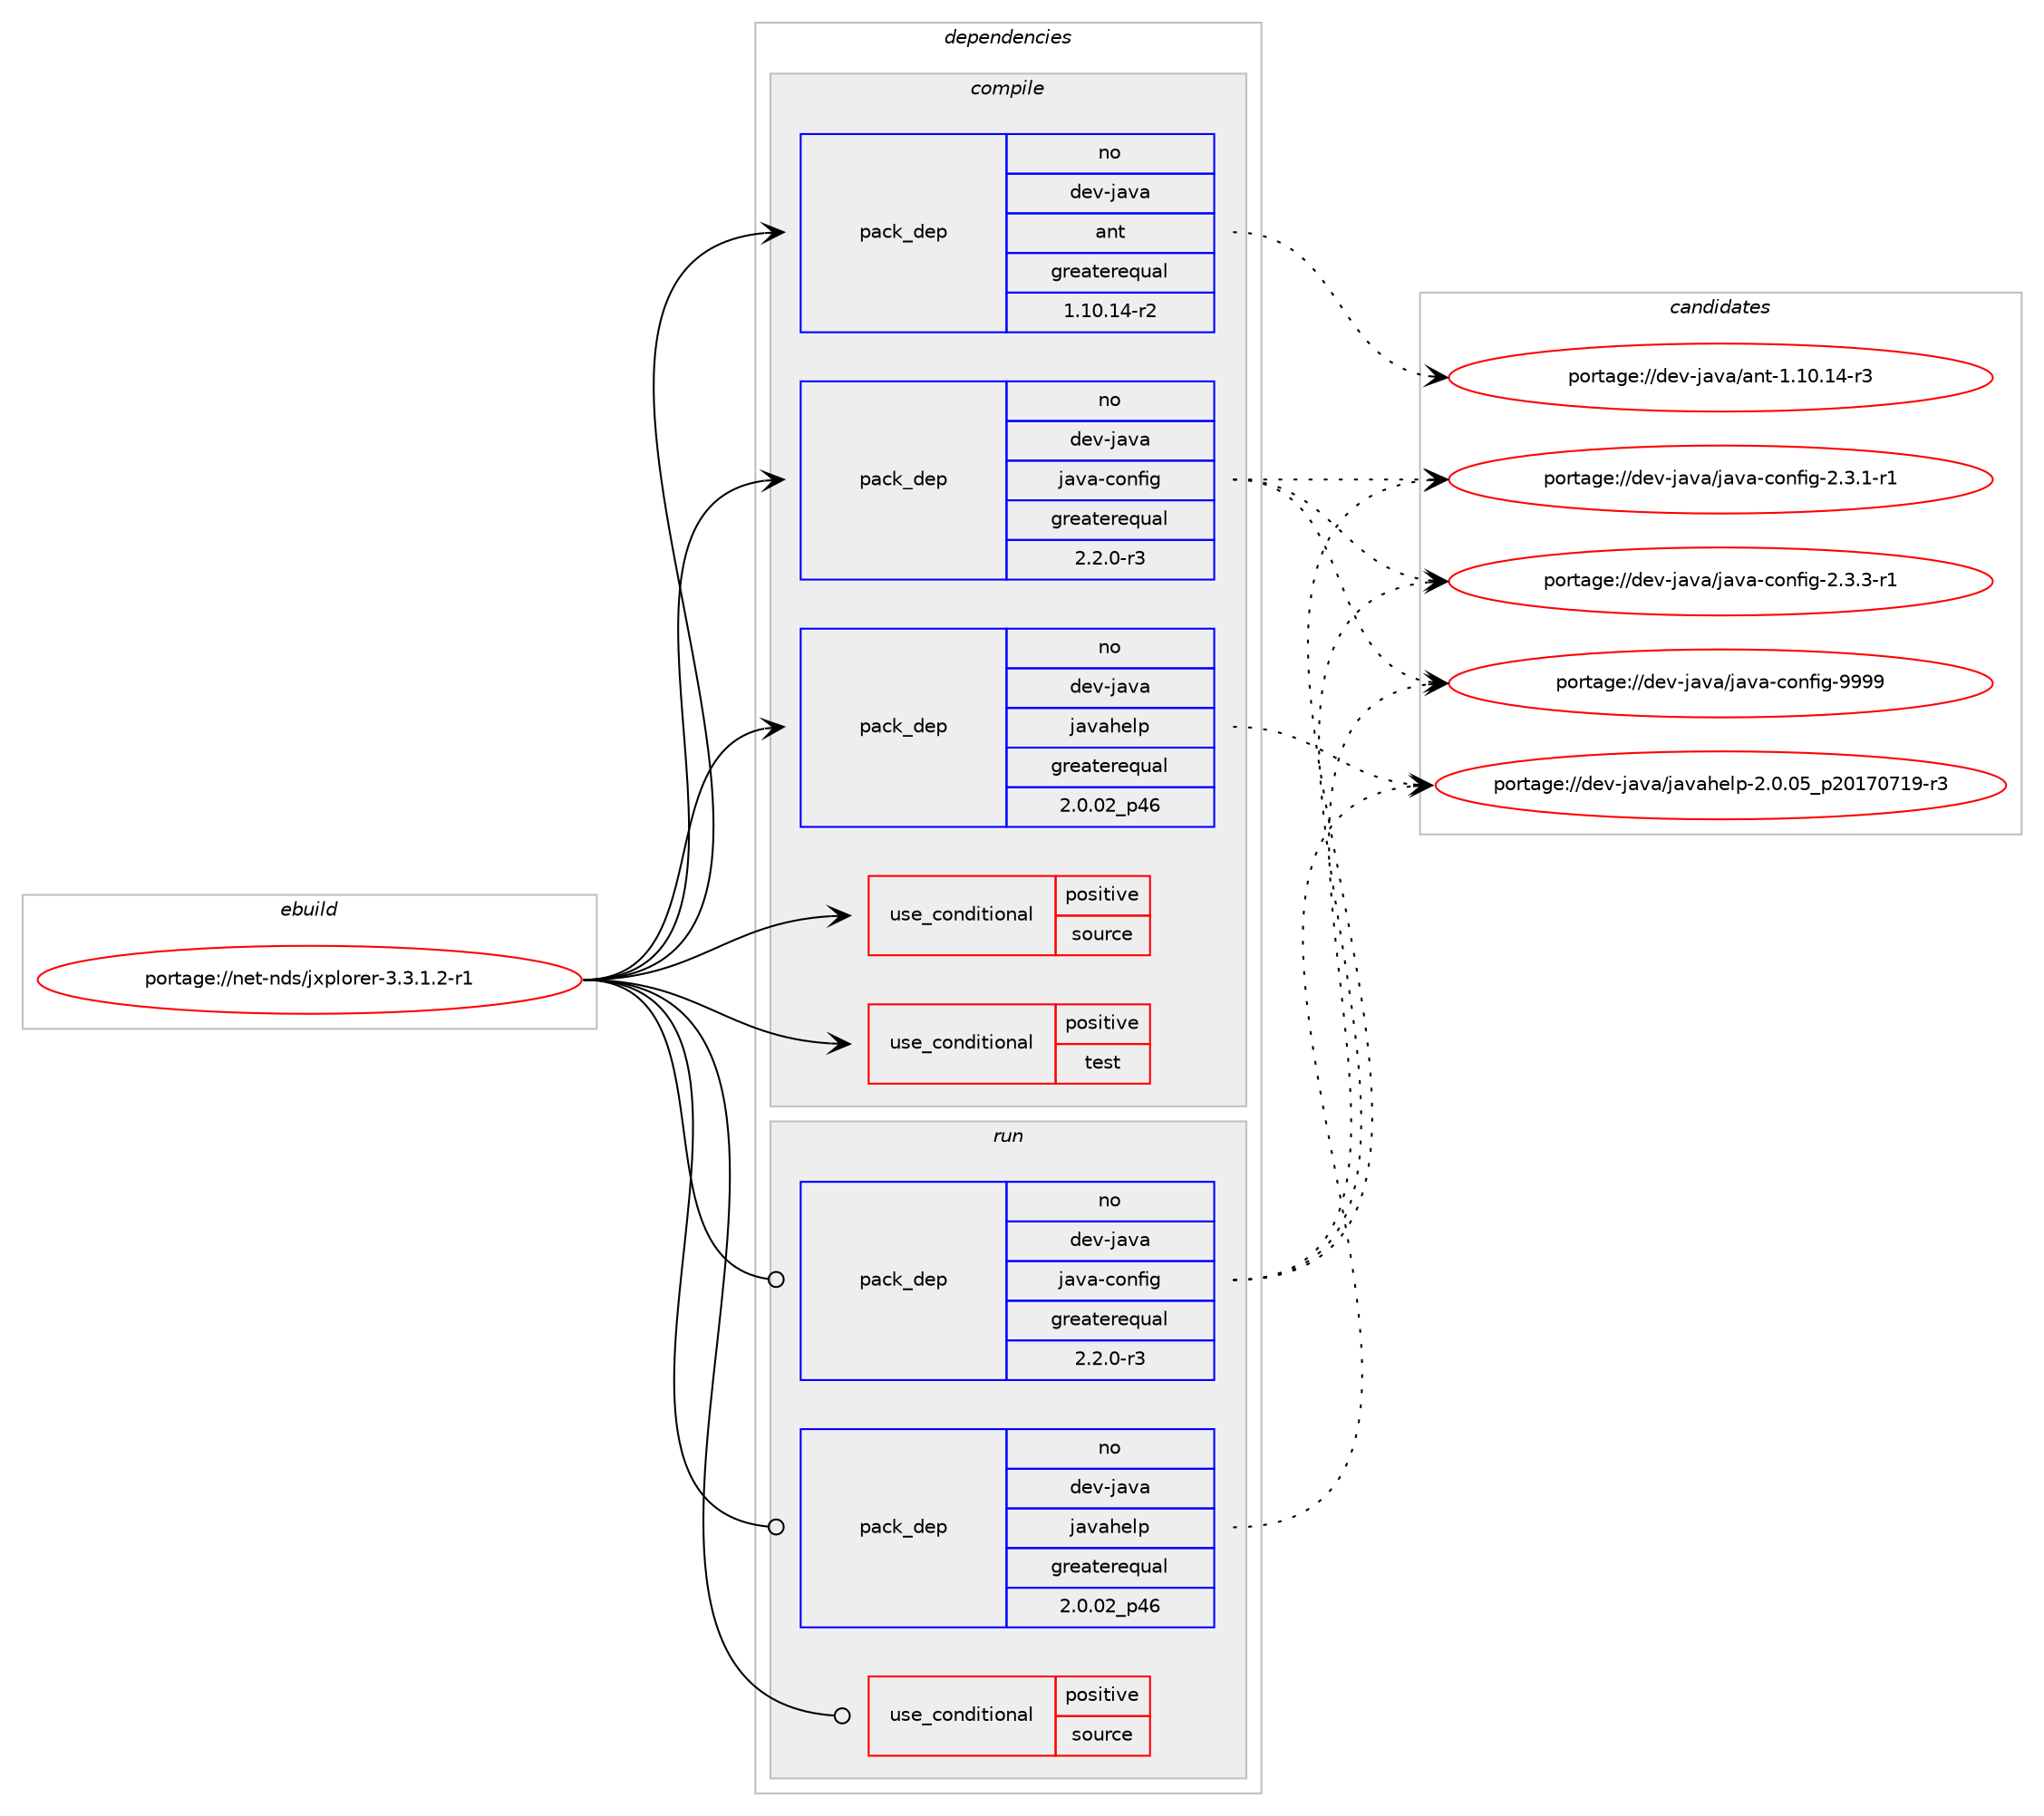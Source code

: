 digraph prolog {

# *************
# Graph options
# *************

newrank=true;
concentrate=true;
compound=true;
graph [rankdir=LR,fontname=Helvetica,fontsize=10,ranksep=1.5];#, ranksep=2.5, nodesep=0.2];
edge  [arrowhead=vee];
node  [fontname=Helvetica,fontsize=10];

# **********
# The ebuild
# **********

subgraph cluster_leftcol {
color=gray;
rank=same;
label=<<i>ebuild</i>>;
id [label="portage://net-nds/jxplorer-3.3.1.2-r1", color=red, width=4, href="../net-nds/jxplorer-3.3.1.2-r1.svg"];
}

# ****************
# The dependencies
# ****************

subgraph cluster_midcol {
color=gray;
label=<<i>dependencies</i>>;
subgraph cluster_compile {
fillcolor="#eeeeee";
style=filled;
label=<<i>compile</i>>;
subgraph cond650 {
dependency827 [label=<<TABLE BORDER="0" CELLBORDER="1" CELLSPACING="0" CELLPADDING="4"><TR><TD ROWSPAN="3" CELLPADDING="10">use_conditional</TD></TR><TR><TD>positive</TD></TR><TR><TD>source</TD></TR></TABLE>>, shape=none, color=red];
# *** BEGIN UNKNOWN DEPENDENCY TYPE (TODO) ***
# dependency827 -> package_dependency(portage://net-nds/jxplorer-3.3.1.2-r1,install,no,app-arch,zip,none,[,,],[],[])
# *** END UNKNOWN DEPENDENCY TYPE (TODO) ***

}
id:e -> dependency827:w [weight=20,style="solid",arrowhead="vee"];
subgraph cond651 {
dependency828 [label=<<TABLE BORDER="0" CELLBORDER="1" CELLSPACING="0" CELLPADDING="4"><TR><TD ROWSPAN="3" CELLPADDING="10">use_conditional</TD></TR><TR><TD>positive</TD></TR><TR><TD>test</TD></TR></TABLE>>, shape=none, color=red];
# *** BEGIN UNKNOWN DEPENDENCY TYPE (TODO) ***
# dependency828 -> package_dependency(portage://net-nds/jxplorer-3.3.1.2-r1,install,no,dev-java,junit,none,[,,],[slot(0)],[])
# *** END UNKNOWN DEPENDENCY TYPE (TODO) ***

}
id:e -> dependency828:w [weight=20,style="solid",arrowhead="vee"];
subgraph pack162 {
dependency829 [label=<<TABLE BORDER="0" CELLBORDER="1" CELLSPACING="0" CELLPADDING="4" WIDTH="220"><TR><TD ROWSPAN="6" CELLPADDING="30">pack_dep</TD></TR><TR><TD WIDTH="110">no</TD></TR><TR><TD>dev-java</TD></TR><TR><TD>ant</TD></TR><TR><TD>greaterequal</TD></TR><TR><TD>1.10.14-r2</TD></TR></TABLE>>, shape=none, color=blue];
}
id:e -> dependency829:w [weight=20,style="solid",arrowhead="vee"];
subgraph pack163 {
dependency830 [label=<<TABLE BORDER="0" CELLBORDER="1" CELLSPACING="0" CELLPADDING="4" WIDTH="220"><TR><TD ROWSPAN="6" CELLPADDING="30">pack_dep</TD></TR><TR><TD WIDTH="110">no</TD></TR><TR><TD>dev-java</TD></TR><TR><TD>java-config</TD></TR><TR><TD>greaterequal</TD></TR><TR><TD>2.2.0-r3</TD></TR></TABLE>>, shape=none, color=blue];
}
id:e -> dependency830:w [weight=20,style="solid",arrowhead="vee"];
subgraph pack164 {
dependency831 [label=<<TABLE BORDER="0" CELLBORDER="1" CELLSPACING="0" CELLPADDING="4" WIDTH="220"><TR><TD ROWSPAN="6" CELLPADDING="30">pack_dep</TD></TR><TR><TD WIDTH="110">no</TD></TR><TR><TD>dev-java</TD></TR><TR><TD>javahelp</TD></TR><TR><TD>greaterequal</TD></TR><TR><TD>2.0.02_p46</TD></TR></TABLE>>, shape=none, color=blue];
}
id:e -> dependency831:w [weight=20,style="solid",arrowhead="vee"];
# *** BEGIN UNKNOWN DEPENDENCY TYPE (TODO) ***
# id -> package_dependency(portage://net-nds/jxplorer-3.3.1.2-r1,install,no,dev-java,javatoolkit,none,[,,],[],[])
# *** END UNKNOWN DEPENDENCY TYPE (TODO) ***

# *** BEGIN UNKNOWN DEPENDENCY TYPE (TODO) ***
# id -> package_dependency(portage://net-nds/jxplorer-3.3.1.2-r1,install,no,virtual,jdk,none,[,,],[slot(1.8)],[])
# *** END UNKNOWN DEPENDENCY TYPE (TODO) ***

}
subgraph cluster_compileandrun {
fillcolor="#eeeeee";
style=filled;
label=<<i>compile and run</i>>;
}
subgraph cluster_run {
fillcolor="#eeeeee";
style=filled;
label=<<i>run</i>>;
subgraph cond652 {
dependency832 [label=<<TABLE BORDER="0" CELLBORDER="1" CELLSPACING="0" CELLPADDING="4"><TR><TD ROWSPAN="3" CELLPADDING="10">use_conditional</TD></TR><TR><TD>positive</TD></TR><TR><TD>source</TD></TR></TABLE>>, shape=none, color=red];
# *** BEGIN UNKNOWN DEPENDENCY TYPE (TODO) ***
# dependency832 -> package_dependency(portage://net-nds/jxplorer-3.3.1.2-r1,run,no,app-arch,zip,none,[,,],[],[])
# *** END UNKNOWN DEPENDENCY TYPE (TODO) ***

}
id:e -> dependency832:w [weight=20,style="solid",arrowhead="odot"];
subgraph pack165 {
dependency833 [label=<<TABLE BORDER="0" CELLBORDER="1" CELLSPACING="0" CELLPADDING="4" WIDTH="220"><TR><TD ROWSPAN="6" CELLPADDING="30">pack_dep</TD></TR><TR><TD WIDTH="110">no</TD></TR><TR><TD>dev-java</TD></TR><TR><TD>java-config</TD></TR><TR><TD>greaterequal</TD></TR><TR><TD>2.2.0-r3</TD></TR></TABLE>>, shape=none, color=blue];
}
id:e -> dependency833:w [weight=20,style="solid",arrowhead="odot"];
subgraph pack166 {
dependency834 [label=<<TABLE BORDER="0" CELLBORDER="1" CELLSPACING="0" CELLPADDING="4" WIDTH="220"><TR><TD ROWSPAN="6" CELLPADDING="30">pack_dep</TD></TR><TR><TD WIDTH="110">no</TD></TR><TR><TD>dev-java</TD></TR><TR><TD>javahelp</TD></TR><TR><TD>greaterequal</TD></TR><TR><TD>2.0.02_p46</TD></TR></TABLE>>, shape=none, color=blue];
}
id:e -> dependency834:w [weight=20,style="solid",arrowhead="odot"];
# *** BEGIN UNKNOWN DEPENDENCY TYPE (TODO) ***
# id -> package_dependency(portage://net-nds/jxplorer-3.3.1.2-r1,run,no,virtual,jre,none,[,,],[slot(1.8)],[])
# *** END UNKNOWN DEPENDENCY TYPE (TODO) ***

}
}

# **************
# The candidates
# **************

subgraph cluster_choices {
rank=same;
color=gray;
label=<<i>candidates</i>>;

subgraph choice162 {
color=black;
nodesep=1;
choice100101118451069711897479711011645494649484649524511451 [label="portage://dev-java/ant-1.10.14-r3", color=red, width=4,href="../dev-java/ant-1.10.14-r3.svg"];
dependency829:e -> choice100101118451069711897479711011645494649484649524511451:w [style=dotted,weight="100"];
}
subgraph choice163 {
color=black;
nodesep=1;
choice10010111845106971189747106971189745991111101021051034550465146494511449 [label="portage://dev-java/java-config-2.3.1-r1", color=red, width=4,href="../dev-java/java-config-2.3.1-r1.svg"];
choice10010111845106971189747106971189745991111101021051034550465146514511449 [label="portage://dev-java/java-config-2.3.3-r1", color=red, width=4,href="../dev-java/java-config-2.3.3-r1.svg"];
choice10010111845106971189747106971189745991111101021051034557575757 [label="portage://dev-java/java-config-9999", color=red, width=4,href="../dev-java/java-config-9999.svg"];
dependency830:e -> choice10010111845106971189747106971189745991111101021051034550465146494511449:w [style=dotted,weight="100"];
dependency830:e -> choice10010111845106971189747106971189745991111101021051034550465146514511449:w [style=dotted,weight="100"];
dependency830:e -> choice10010111845106971189747106971189745991111101021051034557575757:w [style=dotted,weight="100"];
}
subgraph choice164 {
color=black;
nodesep=1;
choice100101118451069711897471069711897104101108112455046484648539511250484955485549574511451 [label="portage://dev-java/javahelp-2.0.05_p20170719-r3", color=red, width=4,href="../dev-java/javahelp-2.0.05_p20170719-r3.svg"];
dependency831:e -> choice100101118451069711897471069711897104101108112455046484648539511250484955485549574511451:w [style=dotted,weight="100"];
}
subgraph choice165 {
color=black;
nodesep=1;
choice10010111845106971189747106971189745991111101021051034550465146494511449 [label="portage://dev-java/java-config-2.3.1-r1", color=red, width=4,href="../dev-java/java-config-2.3.1-r1.svg"];
choice10010111845106971189747106971189745991111101021051034550465146514511449 [label="portage://dev-java/java-config-2.3.3-r1", color=red, width=4,href="../dev-java/java-config-2.3.3-r1.svg"];
choice10010111845106971189747106971189745991111101021051034557575757 [label="portage://dev-java/java-config-9999", color=red, width=4,href="../dev-java/java-config-9999.svg"];
dependency833:e -> choice10010111845106971189747106971189745991111101021051034550465146494511449:w [style=dotted,weight="100"];
dependency833:e -> choice10010111845106971189747106971189745991111101021051034550465146514511449:w [style=dotted,weight="100"];
dependency833:e -> choice10010111845106971189747106971189745991111101021051034557575757:w [style=dotted,weight="100"];
}
subgraph choice166 {
color=black;
nodesep=1;
choice100101118451069711897471069711897104101108112455046484648539511250484955485549574511451 [label="portage://dev-java/javahelp-2.0.05_p20170719-r3", color=red, width=4,href="../dev-java/javahelp-2.0.05_p20170719-r3.svg"];
dependency834:e -> choice100101118451069711897471069711897104101108112455046484648539511250484955485549574511451:w [style=dotted,weight="100"];
}
}

}
